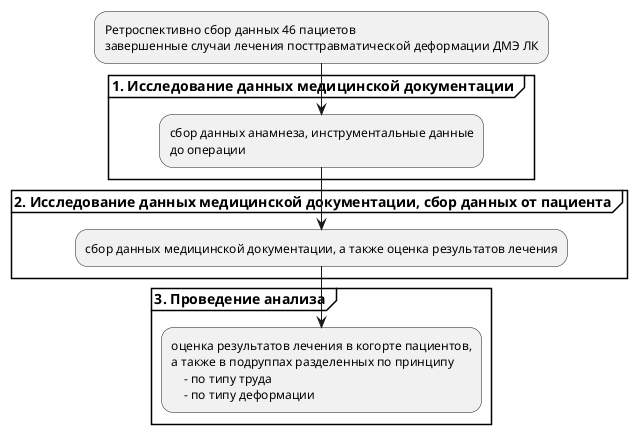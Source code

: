 @startuml

:Ретроспективно сбор данных 46 пациетов
завершенные случаи лечения посттравматической деформации ДМЭ ЛК;

group <b>1. Исследование данных медицинской документации </b>

:сбор данных анамнеза, инструментальные данные
до операции;
end group

group <b>2. Исследование данных медицинской документации, сбор данных от пациента </b>

:сбор данных медицинской документации, а также оценка результатов лечения;
end group

group <b>3. Проведение анализа </b>

:оценка результатов лечения в когорте пациентов, 
а также в подруппах разделенных по принципу
    - по типу труда
    - по типу деформации;
end group

@endumll

